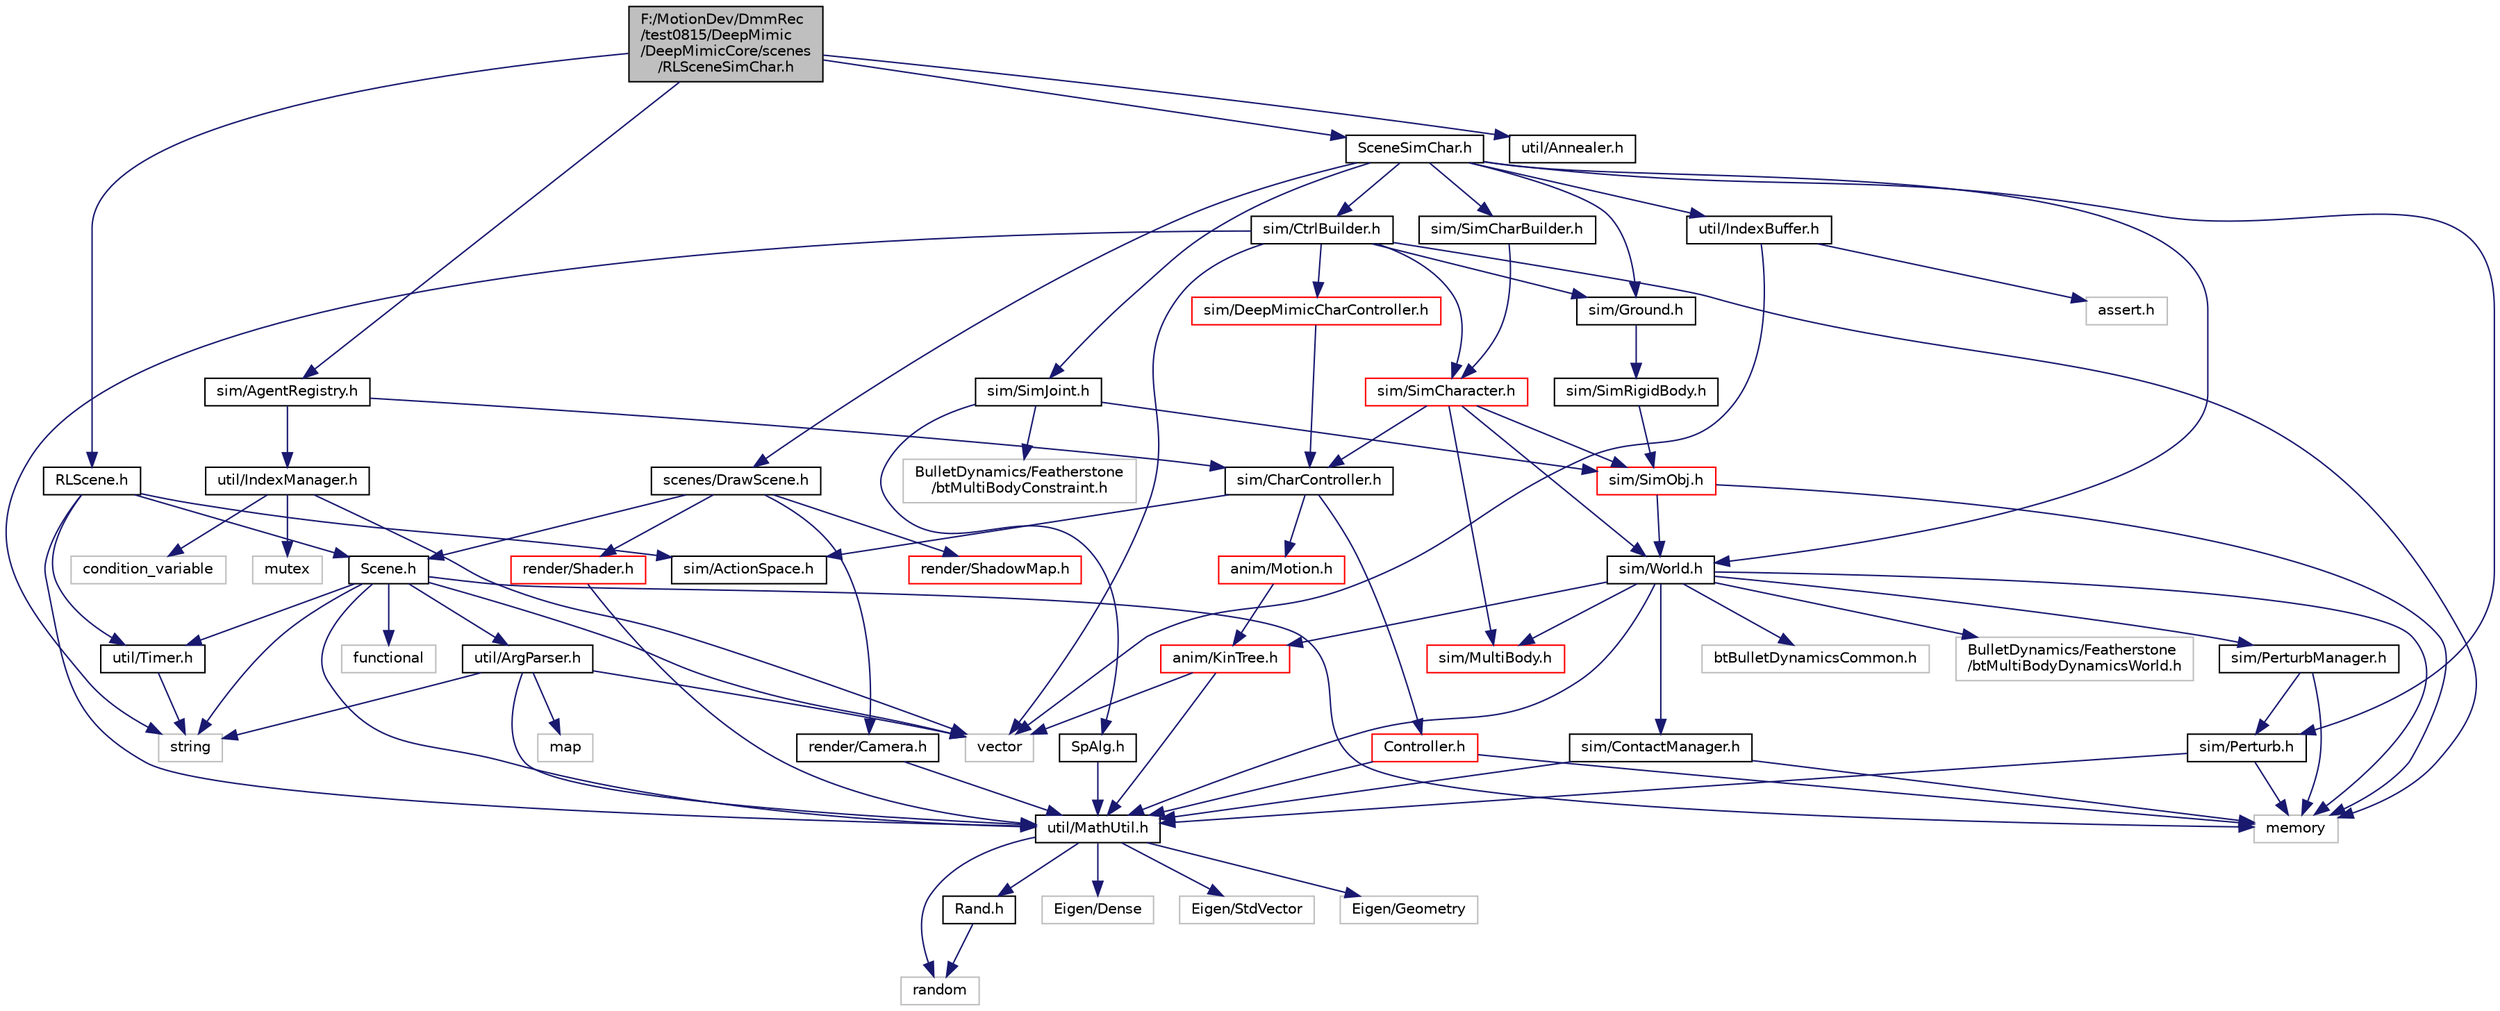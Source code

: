 digraph "F:/MotionDev/DmmRec/test0815/DeepMimic/DeepMimicCore/scenes/RLSceneSimChar.h"
{
 // LATEX_PDF_SIZE
  edge [fontname="Helvetica",fontsize="10",labelfontname="Helvetica",labelfontsize="10"];
  node [fontname="Helvetica",fontsize="10",shape=record];
  Node1 [label="F:/MotionDev/DmmRec\l/test0815/DeepMimic\l/DeepMimicCore/scenes\l/RLSceneSimChar.h",height=0.2,width=0.4,color="black", fillcolor="grey75", style="filled", fontcolor="black",tooltip=" "];
  Node1 -> Node2 [color="midnightblue",fontsize="10",style="solid",fontname="Helvetica"];
  Node2 [label="RLScene.h",height=0.2,width=0.4,color="black", fillcolor="white", style="filled",URL="$_r_l_scene_8h.html",tooltip=" "];
  Node2 -> Node3 [color="midnightblue",fontsize="10",style="solid",fontname="Helvetica"];
  Node3 [label="util/MathUtil.h",height=0.2,width=0.4,color="black", fillcolor="white", style="filled",URL="$_math_util_8h.html",tooltip=" "];
  Node3 -> Node4 [color="midnightblue",fontsize="10",style="solid",fontname="Helvetica"];
  Node4 [label="random",height=0.2,width=0.4,color="grey75", fillcolor="white", style="filled",tooltip=" "];
  Node3 -> Node5 [color="midnightblue",fontsize="10",style="solid",fontname="Helvetica"];
  Node5 [label="Eigen/Dense",height=0.2,width=0.4,color="grey75", fillcolor="white", style="filled",tooltip=" "];
  Node3 -> Node6 [color="midnightblue",fontsize="10",style="solid",fontname="Helvetica"];
  Node6 [label="Eigen/StdVector",height=0.2,width=0.4,color="grey75", fillcolor="white", style="filled",tooltip=" "];
  Node3 -> Node7 [color="midnightblue",fontsize="10",style="solid",fontname="Helvetica"];
  Node7 [label="Eigen/Geometry",height=0.2,width=0.4,color="grey75", fillcolor="white", style="filled",tooltip=" "];
  Node3 -> Node8 [color="midnightblue",fontsize="10",style="solid",fontname="Helvetica"];
  Node8 [label="Rand.h",height=0.2,width=0.4,color="black", fillcolor="white", style="filled",URL="$_rand_8h.html",tooltip=" "];
  Node8 -> Node4 [color="midnightblue",fontsize="10",style="solid",fontname="Helvetica"];
  Node2 -> Node9 [color="midnightblue",fontsize="10",style="solid",fontname="Helvetica"];
  Node9 [label="Scene.h",height=0.2,width=0.4,color="black", fillcolor="white", style="filled",URL="$_scene_8h.html",tooltip=" "];
  Node9 -> Node10 [color="midnightblue",fontsize="10",style="solid",fontname="Helvetica"];
  Node10 [label="vector",height=0.2,width=0.4,color="grey75", fillcolor="white", style="filled",tooltip=" "];
  Node9 -> Node11 [color="midnightblue",fontsize="10",style="solid",fontname="Helvetica"];
  Node11 [label="string",height=0.2,width=0.4,color="grey75", fillcolor="white", style="filled",tooltip=" "];
  Node9 -> Node12 [color="midnightblue",fontsize="10",style="solid",fontname="Helvetica"];
  Node12 [label="memory",height=0.2,width=0.4,color="grey75", fillcolor="white", style="filled",tooltip=" "];
  Node9 -> Node13 [color="midnightblue",fontsize="10",style="solid",fontname="Helvetica"];
  Node13 [label="functional",height=0.2,width=0.4,color="grey75", fillcolor="white", style="filled",tooltip=" "];
  Node9 -> Node3 [color="midnightblue",fontsize="10",style="solid",fontname="Helvetica"];
  Node9 -> Node14 [color="midnightblue",fontsize="10",style="solid",fontname="Helvetica"];
  Node14 [label="util/ArgParser.h",height=0.2,width=0.4,color="black", fillcolor="white", style="filled",URL="$_arg_parser_8h.html",tooltip=" "];
  Node14 -> Node10 [color="midnightblue",fontsize="10",style="solid",fontname="Helvetica"];
  Node14 -> Node11 [color="midnightblue",fontsize="10",style="solid",fontname="Helvetica"];
  Node14 -> Node15 [color="midnightblue",fontsize="10",style="solid",fontname="Helvetica"];
  Node15 [label="map",height=0.2,width=0.4,color="grey75", fillcolor="white", style="filled",tooltip=" "];
  Node14 -> Node3 [color="midnightblue",fontsize="10",style="solid",fontname="Helvetica"];
  Node9 -> Node16 [color="midnightblue",fontsize="10",style="solid",fontname="Helvetica"];
  Node16 [label="util/Timer.h",height=0.2,width=0.4,color="black", fillcolor="white", style="filled",URL="$_timer_8h.html",tooltip=" "];
  Node16 -> Node11 [color="midnightblue",fontsize="10",style="solid",fontname="Helvetica"];
  Node2 -> Node17 [color="midnightblue",fontsize="10",style="solid",fontname="Helvetica"];
  Node17 [label="sim/ActionSpace.h",height=0.2,width=0.4,color="black", fillcolor="white", style="filled",URL="$_action_space_8h.html",tooltip=" "];
  Node2 -> Node16 [color="midnightblue",fontsize="10",style="solid",fontname="Helvetica"];
  Node1 -> Node18 [color="midnightblue",fontsize="10",style="solid",fontname="Helvetica"];
  Node18 [label="SceneSimChar.h",height=0.2,width=0.4,color="black", fillcolor="white", style="filled",URL="$_scene_sim_char_8h.html",tooltip=" "];
  Node18 -> Node19 [color="midnightblue",fontsize="10",style="solid",fontname="Helvetica"];
  Node19 [label="scenes/DrawScene.h",height=0.2,width=0.4,color="black", fillcolor="white", style="filled",URL="$_draw_scene_8h.html",tooltip=" "];
  Node19 -> Node9 [color="midnightblue",fontsize="10",style="solid",fontname="Helvetica"];
  Node19 -> Node20 [color="midnightblue",fontsize="10",style="solid",fontname="Helvetica"];
  Node20 [label="render/Camera.h",height=0.2,width=0.4,color="black", fillcolor="white", style="filled",URL="$_camera_8h.html",tooltip=" "];
  Node20 -> Node3 [color="midnightblue",fontsize="10",style="solid",fontname="Helvetica"];
  Node19 -> Node21 [color="midnightblue",fontsize="10",style="solid",fontname="Helvetica"];
  Node21 [label="render/ShadowMap.h",height=0.2,width=0.4,color="red", fillcolor="white", style="filled",URL="$_shadow_map_8h.html",tooltip=" "];
  Node19 -> Node29 [color="midnightblue",fontsize="10",style="solid",fontname="Helvetica"];
  Node29 [label="render/Shader.h",height=0.2,width=0.4,color="red", fillcolor="white", style="filled",URL="$_shader_8h.html",tooltip=" "];
  Node29 -> Node3 [color="midnightblue",fontsize="10",style="solid",fontname="Helvetica"];
  Node18 -> Node30 [color="midnightblue",fontsize="10",style="solid",fontname="Helvetica"];
  Node30 [label="sim/World.h",height=0.2,width=0.4,color="black", fillcolor="white", style="filled",URL="$_world_8h.html",tooltip=" "];
  Node30 -> Node12 [color="midnightblue",fontsize="10",style="solid",fontname="Helvetica"];
  Node30 -> Node31 [color="midnightblue",fontsize="10",style="solid",fontname="Helvetica"];
  Node31 [label="btBulletDynamicsCommon.h",height=0.2,width=0.4,color="grey75", fillcolor="white", style="filled",tooltip=" "];
  Node30 -> Node32 [color="midnightblue",fontsize="10",style="solid",fontname="Helvetica"];
  Node32 [label="BulletDynamics/Featherstone\l/btMultiBodyDynamicsWorld.h",height=0.2,width=0.4,color="grey75", fillcolor="white", style="filled",tooltip=" "];
  Node30 -> Node33 [color="midnightblue",fontsize="10",style="solid",fontname="Helvetica"];
  Node33 [label="sim/MultiBody.h",height=0.2,width=0.4,color="red", fillcolor="white", style="filled",URL="$_multi_body_8h.html",tooltip=" "];
  Node30 -> Node35 [color="midnightblue",fontsize="10",style="solid",fontname="Helvetica"];
  Node35 [label="sim/ContactManager.h",height=0.2,width=0.4,color="black", fillcolor="white", style="filled",URL="$_contact_manager_8h.html",tooltip=" "];
  Node35 -> Node12 [color="midnightblue",fontsize="10",style="solid",fontname="Helvetica"];
  Node35 -> Node3 [color="midnightblue",fontsize="10",style="solid",fontname="Helvetica"];
  Node30 -> Node36 [color="midnightblue",fontsize="10",style="solid",fontname="Helvetica"];
  Node36 [label="sim/PerturbManager.h",height=0.2,width=0.4,color="black", fillcolor="white", style="filled",URL="$_perturb_manager_8h.html",tooltip=" "];
  Node36 -> Node12 [color="midnightblue",fontsize="10",style="solid",fontname="Helvetica"];
  Node36 -> Node37 [color="midnightblue",fontsize="10",style="solid",fontname="Helvetica"];
  Node37 [label="sim/Perturb.h",height=0.2,width=0.4,color="black", fillcolor="white", style="filled",URL="$_perturb_8h.html",tooltip=" "];
  Node37 -> Node12 [color="midnightblue",fontsize="10",style="solid",fontname="Helvetica"];
  Node37 -> Node3 [color="midnightblue",fontsize="10",style="solid",fontname="Helvetica"];
  Node30 -> Node38 [color="midnightblue",fontsize="10",style="solid",fontname="Helvetica"];
  Node38 [label="anim/KinTree.h",height=0.2,width=0.4,color="red", fillcolor="white", style="filled",URL="$_kin_tree_8h.html",tooltip=" "];
  Node38 -> Node10 [color="midnightblue",fontsize="10",style="solid",fontname="Helvetica"];
  Node38 -> Node3 [color="midnightblue",fontsize="10",style="solid",fontname="Helvetica"];
  Node30 -> Node3 [color="midnightblue",fontsize="10",style="solid",fontname="Helvetica"];
  Node18 -> Node56 [color="midnightblue",fontsize="10",style="solid",fontname="Helvetica"];
  Node56 [label="sim/SimCharBuilder.h",height=0.2,width=0.4,color="black", fillcolor="white", style="filled",URL="$_sim_char_builder_8h.html",tooltip=" "];
  Node56 -> Node57 [color="midnightblue",fontsize="10",style="solid",fontname="Helvetica"];
  Node57 [label="sim/SimCharacter.h",height=0.2,width=0.4,color="red", fillcolor="white", style="filled",URL="$_sim_character_8h.html",tooltip=" "];
  Node57 -> Node30 [color="midnightblue",fontsize="10",style="solid",fontname="Helvetica"];
  Node57 -> Node62 [color="midnightblue",fontsize="10",style="solid",fontname="Helvetica"];
  Node62 [label="sim/CharController.h",height=0.2,width=0.4,color="black", fillcolor="white", style="filled",URL="$_char_controller_8h.html",tooltip=" "];
  Node62 -> Node63 [color="midnightblue",fontsize="10",style="solid",fontname="Helvetica"];
  Node63 [label="Controller.h",height=0.2,width=0.4,color="red", fillcolor="white", style="filled",URL="$_controller_8h.html",tooltip=" "];
  Node63 -> Node12 [color="midnightblue",fontsize="10",style="solid",fontname="Helvetica"];
  Node63 -> Node3 [color="midnightblue",fontsize="10",style="solid",fontname="Helvetica"];
  Node62 -> Node64 [color="midnightblue",fontsize="10",style="solid",fontname="Helvetica"];
  Node64 [label="anim/Motion.h",height=0.2,width=0.4,color="red", fillcolor="white", style="filled",URL="$_motion_8h.html",tooltip=" "];
  Node64 -> Node38 [color="midnightblue",fontsize="10",style="solid",fontname="Helvetica"];
  Node62 -> Node17 [color="midnightblue",fontsize="10",style="solid",fontname="Helvetica"];
  Node57 -> Node59 [color="midnightblue",fontsize="10",style="solid",fontname="Helvetica"];
  Node59 [label="sim/SimObj.h",height=0.2,width=0.4,color="red", fillcolor="white", style="filled",URL="$_sim_obj_8h.html",tooltip=" "];
  Node59 -> Node12 [color="midnightblue",fontsize="10",style="solid",fontname="Helvetica"];
  Node59 -> Node30 [color="midnightblue",fontsize="10",style="solid",fontname="Helvetica"];
  Node57 -> Node33 [color="midnightblue",fontsize="10",style="solid",fontname="Helvetica"];
  Node18 -> Node37 [color="midnightblue",fontsize="10",style="solid",fontname="Helvetica"];
  Node18 -> Node73 [color="midnightblue",fontsize="10",style="solid",fontname="Helvetica"];
  Node73 [label="sim/Ground.h",height=0.2,width=0.4,color="black", fillcolor="white", style="filled",URL="$_ground_8h.html",tooltip=" "];
  Node73 -> Node74 [color="midnightblue",fontsize="10",style="solid",fontname="Helvetica"];
  Node74 [label="sim/SimRigidBody.h",height=0.2,width=0.4,color="black", fillcolor="white", style="filled",URL="$_sim_rigid_body_8h.html",tooltip=" "];
  Node74 -> Node59 [color="midnightblue",fontsize="10",style="solid",fontname="Helvetica"];
  Node18 -> Node75 [color="midnightblue",fontsize="10",style="solid",fontname="Helvetica"];
  Node75 [label="sim/CtrlBuilder.h",height=0.2,width=0.4,color="black", fillcolor="white", style="filled",URL="$_ctrl_builder_8h.html",tooltip=" "];
  Node75 -> Node10 [color="midnightblue",fontsize="10",style="solid",fontname="Helvetica"];
  Node75 -> Node11 [color="midnightblue",fontsize="10",style="solid",fontname="Helvetica"];
  Node75 -> Node12 [color="midnightblue",fontsize="10",style="solid",fontname="Helvetica"];
  Node75 -> Node57 [color="midnightblue",fontsize="10",style="solid",fontname="Helvetica"];
  Node75 -> Node76 [color="midnightblue",fontsize="10",style="solid",fontname="Helvetica"];
  Node76 [label="sim/DeepMimicCharController.h",height=0.2,width=0.4,color="red", fillcolor="white", style="filled",URL="$_deep_mimic_char_controller_8h.html",tooltip=" "];
  Node76 -> Node62 [color="midnightblue",fontsize="10",style="solid",fontname="Helvetica"];
  Node75 -> Node73 [color="midnightblue",fontsize="10",style="solid",fontname="Helvetica"];
  Node18 -> Node78 [color="midnightblue",fontsize="10",style="solid",fontname="Helvetica"];
  Node78 [label="sim/SimJoint.h",height=0.2,width=0.4,color="black", fillcolor="white", style="filled",URL="$_sim_joint_8h.html",tooltip=" "];
  Node78 -> Node79 [color="midnightblue",fontsize="10",style="solid",fontname="Helvetica"];
  Node79 [label="BulletDynamics/Featherstone\l/btMultiBodyConstraint.h",height=0.2,width=0.4,color="grey75", fillcolor="white", style="filled",tooltip=" "];
  Node78 -> Node59 [color="midnightblue",fontsize="10",style="solid",fontname="Helvetica"];
  Node78 -> Node61 [color="midnightblue",fontsize="10",style="solid",fontname="Helvetica"];
  Node61 [label="SpAlg.h",height=0.2,width=0.4,color="black", fillcolor="white", style="filled",URL="$_sp_alg_8h.html",tooltip=" "];
  Node61 -> Node3 [color="midnightblue",fontsize="10",style="solid",fontname="Helvetica"];
  Node18 -> Node80 [color="midnightblue",fontsize="10",style="solid",fontname="Helvetica"];
  Node80 [label="util/IndexBuffer.h",height=0.2,width=0.4,color="black", fillcolor="white", style="filled",URL="$_index_buffer_8h.html",tooltip=" "];
  Node80 -> Node10 [color="midnightblue",fontsize="10",style="solid",fontname="Helvetica"];
  Node80 -> Node81 [color="midnightblue",fontsize="10",style="solid",fontname="Helvetica"];
  Node81 [label="assert.h",height=0.2,width=0.4,color="grey75", fillcolor="white", style="filled",tooltip=" "];
  Node1 -> Node82 [color="midnightblue",fontsize="10",style="solid",fontname="Helvetica"];
  Node82 [label="sim/AgentRegistry.h",height=0.2,width=0.4,color="black", fillcolor="white", style="filled",URL="$_agent_registry_8h.html",tooltip=" "];
  Node82 -> Node62 [color="midnightblue",fontsize="10",style="solid",fontname="Helvetica"];
  Node82 -> Node83 [color="midnightblue",fontsize="10",style="solid",fontname="Helvetica"];
  Node83 [label="util/IndexManager.h",height=0.2,width=0.4,color="black", fillcolor="white", style="filled",URL="$_index_manager_8h.html",tooltip=" "];
  Node83 -> Node10 [color="midnightblue",fontsize="10",style="solid",fontname="Helvetica"];
  Node83 -> Node84 [color="midnightblue",fontsize="10",style="solid",fontname="Helvetica"];
  Node84 [label="mutex",height=0.2,width=0.4,color="grey75", fillcolor="white", style="filled",tooltip=" "];
  Node83 -> Node85 [color="midnightblue",fontsize="10",style="solid",fontname="Helvetica"];
  Node85 [label="condition_variable",height=0.2,width=0.4,color="grey75", fillcolor="white", style="filled",tooltip=" "];
  Node1 -> Node86 [color="midnightblue",fontsize="10",style="solid",fontname="Helvetica"];
  Node86 [label="util/Annealer.h",height=0.2,width=0.4,color="black", fillcolor="white", style="filled",URL="$_annealer_8h.html",tooltip=" "];
}
